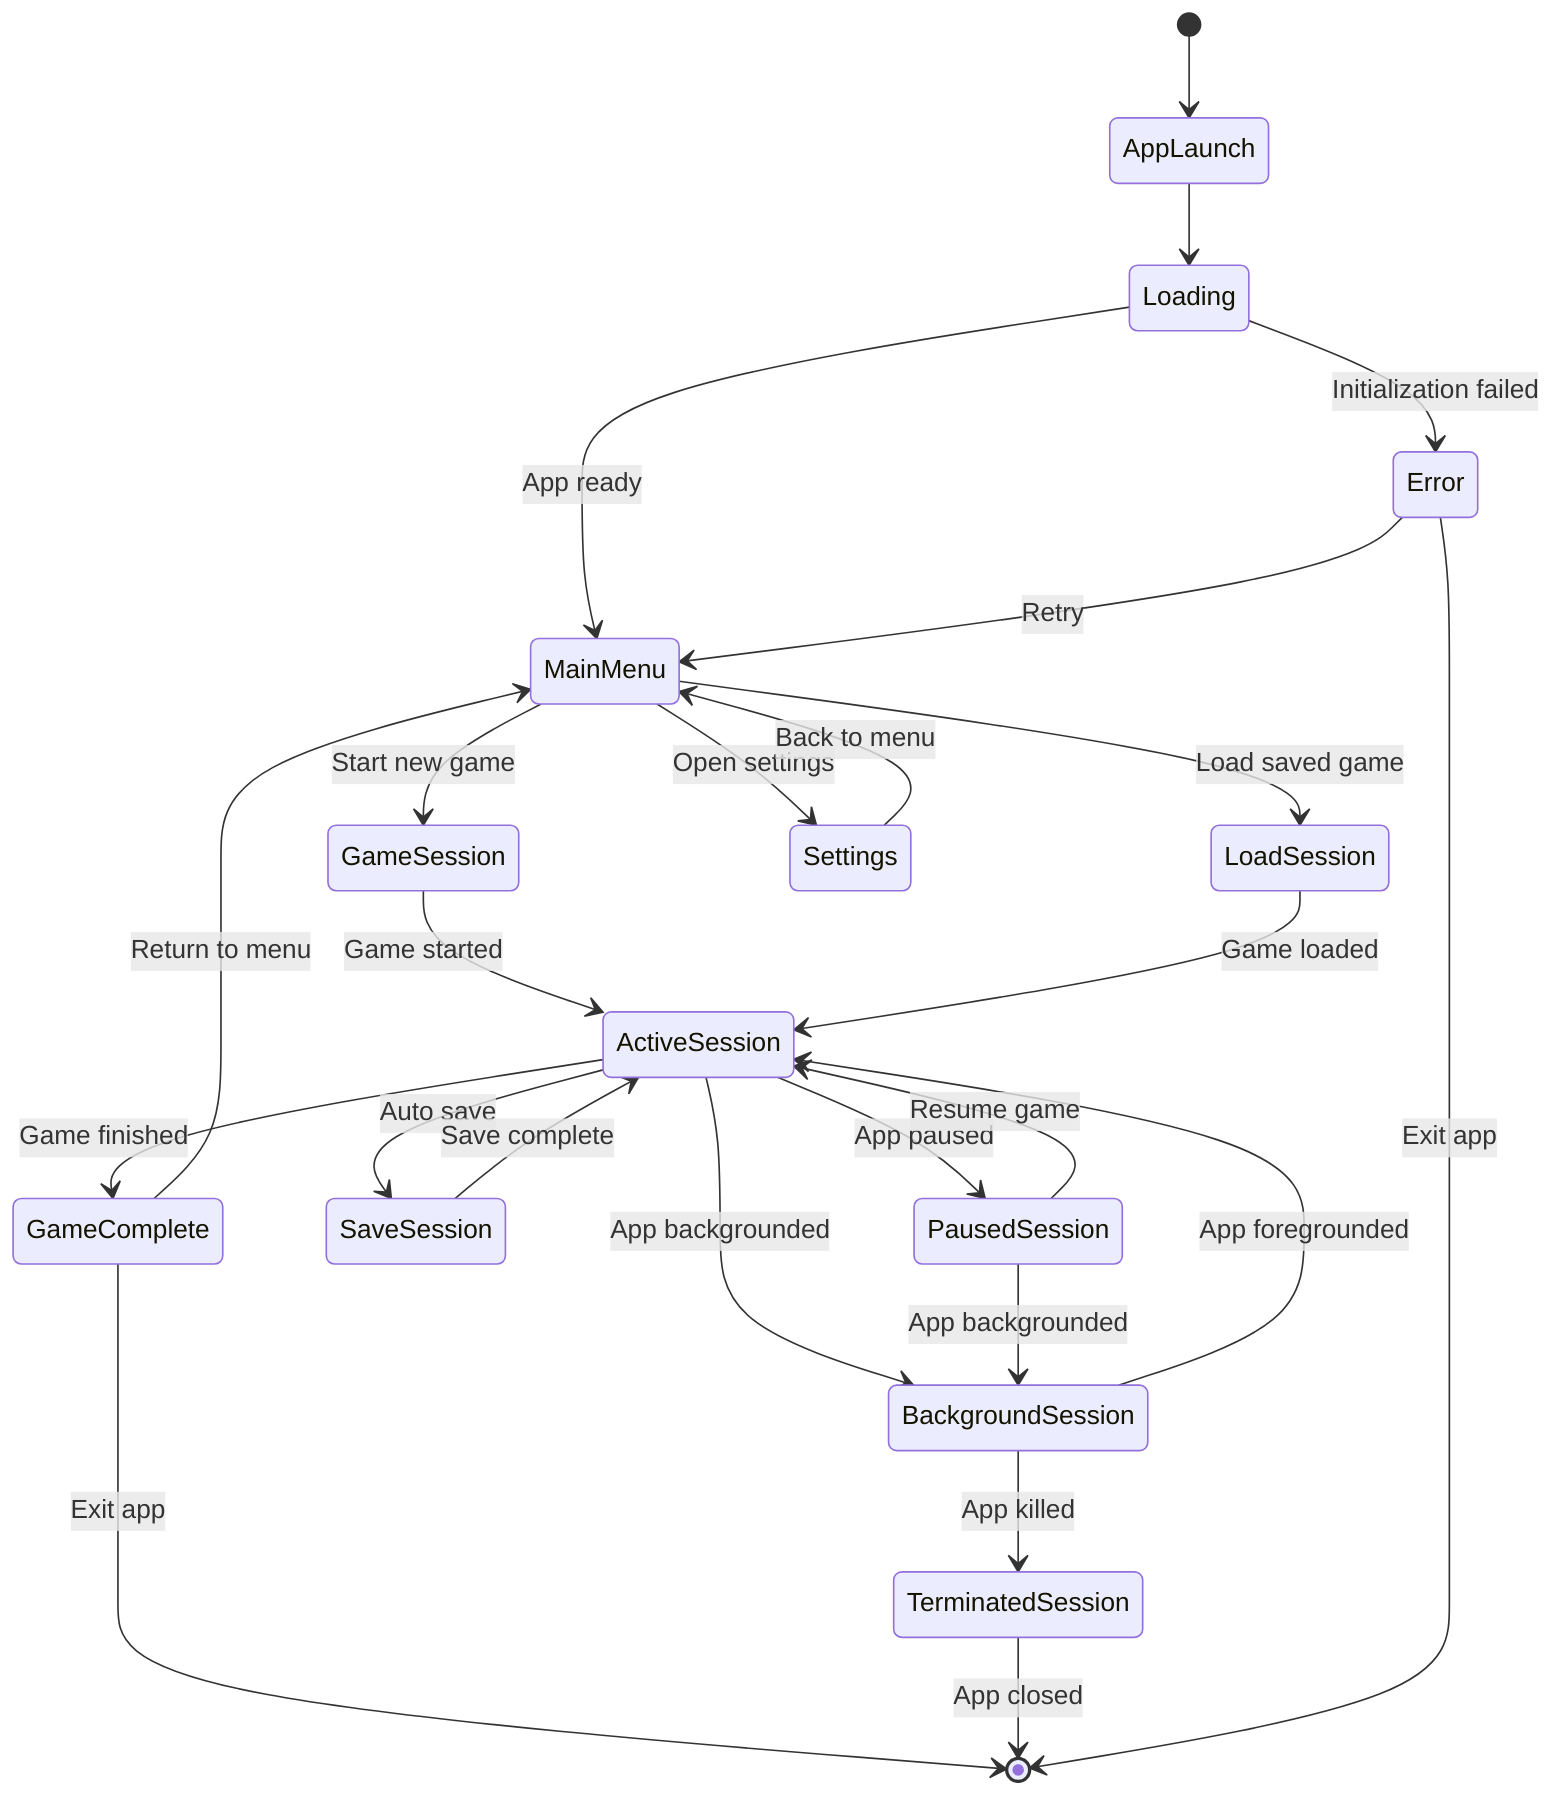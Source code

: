 stateDiagram-v2
    [*] --> AppLaunch
    AppLaunch --> Loading
    Loading --> MainMenu : App ready
    Loading --> Error : Initialization failed
    
    MainMenu --> GameSession : Start new game
    MainMenu --> LoadSession : Load saved game
    MainMenu --> Settings : Open settings
    
    GameSession --> ActiveSession : Game started
    LoadSession --> ActiveSession : Game loaded
    
    ActiveSession --> PausedSession : App paused
    ActiveSession --> BackgroundSession : App backgrounded
    ActiveSession --> SaveSession : Auto save
    ActiveSession --> GameComplete : Game finished
    
    PausedSession --> ActiveSession : Resume game
    PausedSession --> BackgroundSession : App backgrounded
    
    BackgroundSession --> ActiveSession : App foregrounded
    BackgroundSession --> TerminatedSession : App killed
    
    SaveSession --> ActiveSession : Save complete
    
    GameComplete --> MainMenu : Return to menu
    GameComplete --> [*] : Exit app
    
    TerminatedSession --> [*] : App closed
    
    Error --> MainMenu : Retry
    Error --> [*] : Exit app
    
    Settings --> MainMenu : Back to menu